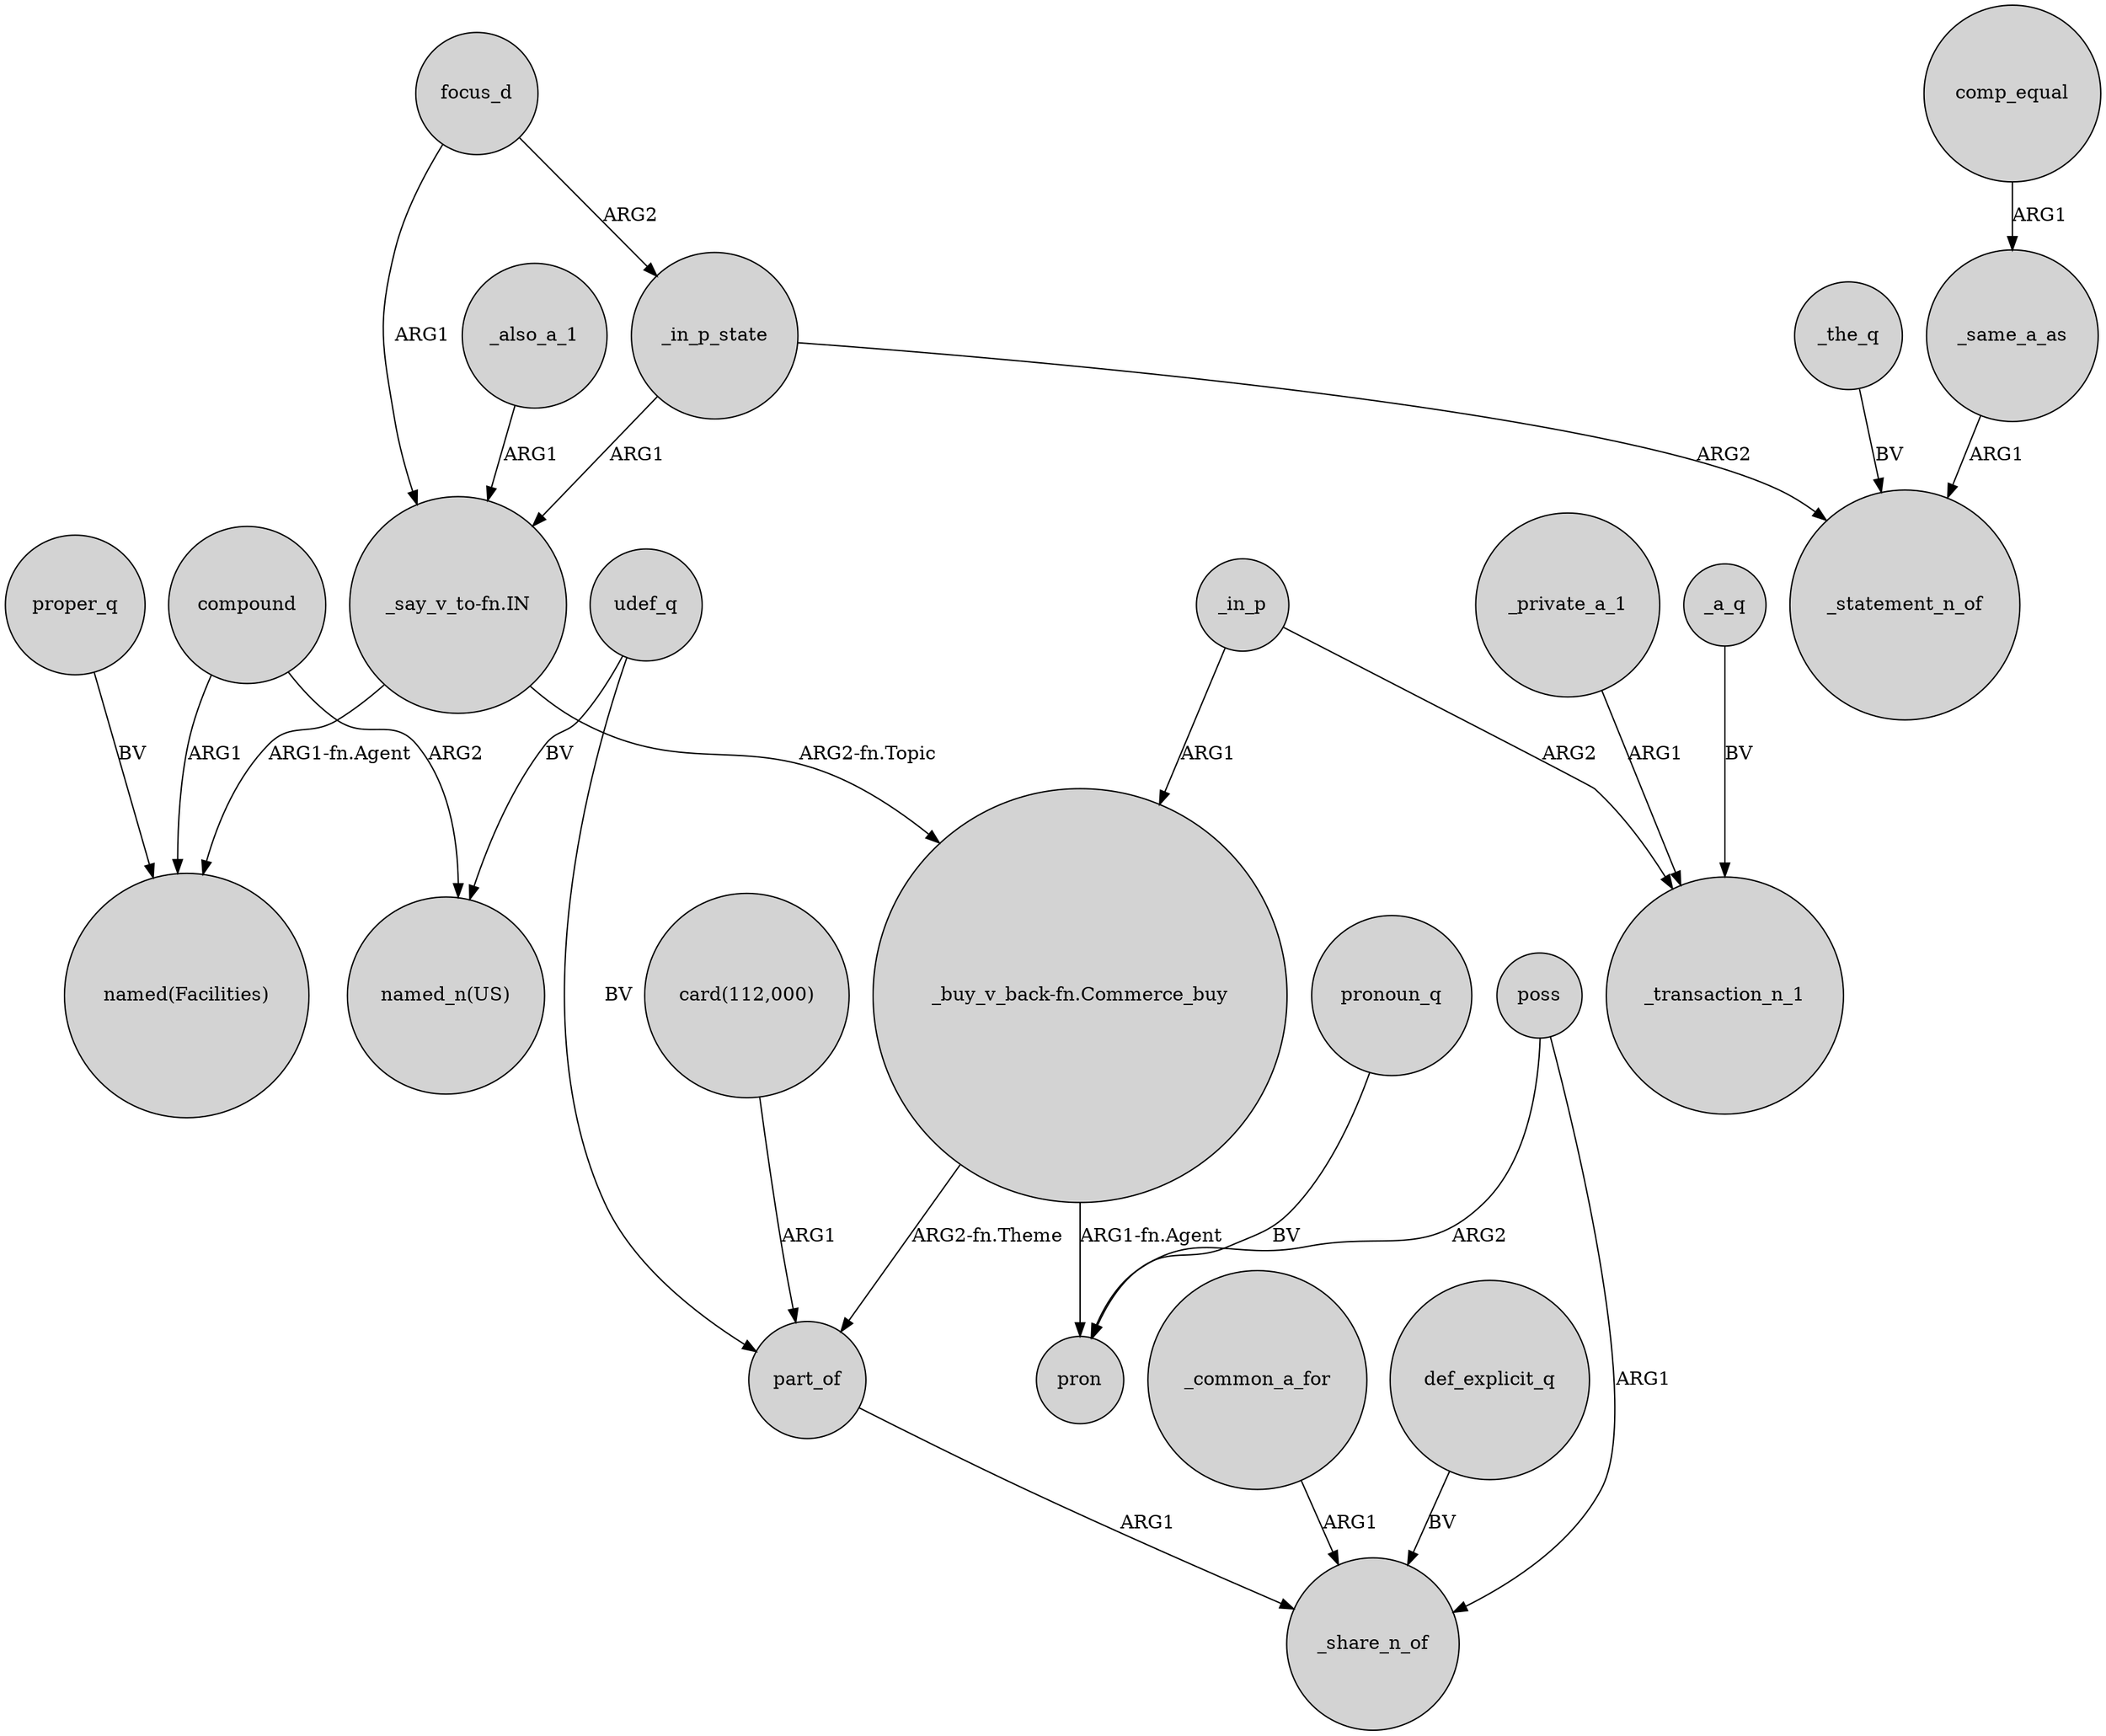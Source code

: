 digraph {
	node [shape=circle style=filled]
	_also_a_1 -> "_say_v_to-fn.IN" [label=ARG1]
	udef_q -> "named_n(US)" [label=BV]
	udef_q -> part_of [label=BV]
	poss -> pron [label=ARG2]
	"_say_v_to-fn.IN" -> "named(Facilities)" [label="ARG1-fn.Agent"]
	focus_d -> _in_p_state [label=ARG2]
	proper_q -> "named(Facilities)" [label=BV]
	_in_p_state -> _statement_n_of [label=ARG2]
	"_say_v_to-fn.IN" -> "_buy_v_back-fn.Commerce_buy" [label="ARG2-fn.Topic"]
	_in_p -> "_buy_v_back-fn.Commerce_buy" [label=ARG1]
	_in_p -> _transaction_n_1 [label=ARG2]
	compound -> "named_n(US)" [label=ARG2]
	_a_q -> _transaction_n_1 [label=BV]
	_the_q -> _statement_n_of [label=BV]
	compound -> "named(Facilities)" [label=ARG1]
	pronoun_q -> pron [label=BV]
	"_buy_v_back-fn.Commerce_buy" -> part_of [label="ARG2-fn.Theme"]
	comp_equal -> _same_a_as [label=ARG1]
	"card(112,000)" -> part_of [label=ARG1]
	_common_a_for -> _share_n_of [label=ARG1]
	_same_a_as -> _statement_n_of [label=ARG1]
	"_buy_v_back-fn.Commerce_buy" -> pron [label="ARG1-fn.Agent"]
	poss -> _share_n_of [label=ARG1]
	part_of -> _share_n_of [label=ARG1]
	def_explicit_q -> _share_n_of [label=BV]
	_in_p_state -> "_say_v_to-fn.IN" [label=ARG1]
	_private_a_1 -> _transaction_n_1 [label=ARG1]
	focus_d -> "_say_v_to-fn.IN" [label=ARG1]
}
